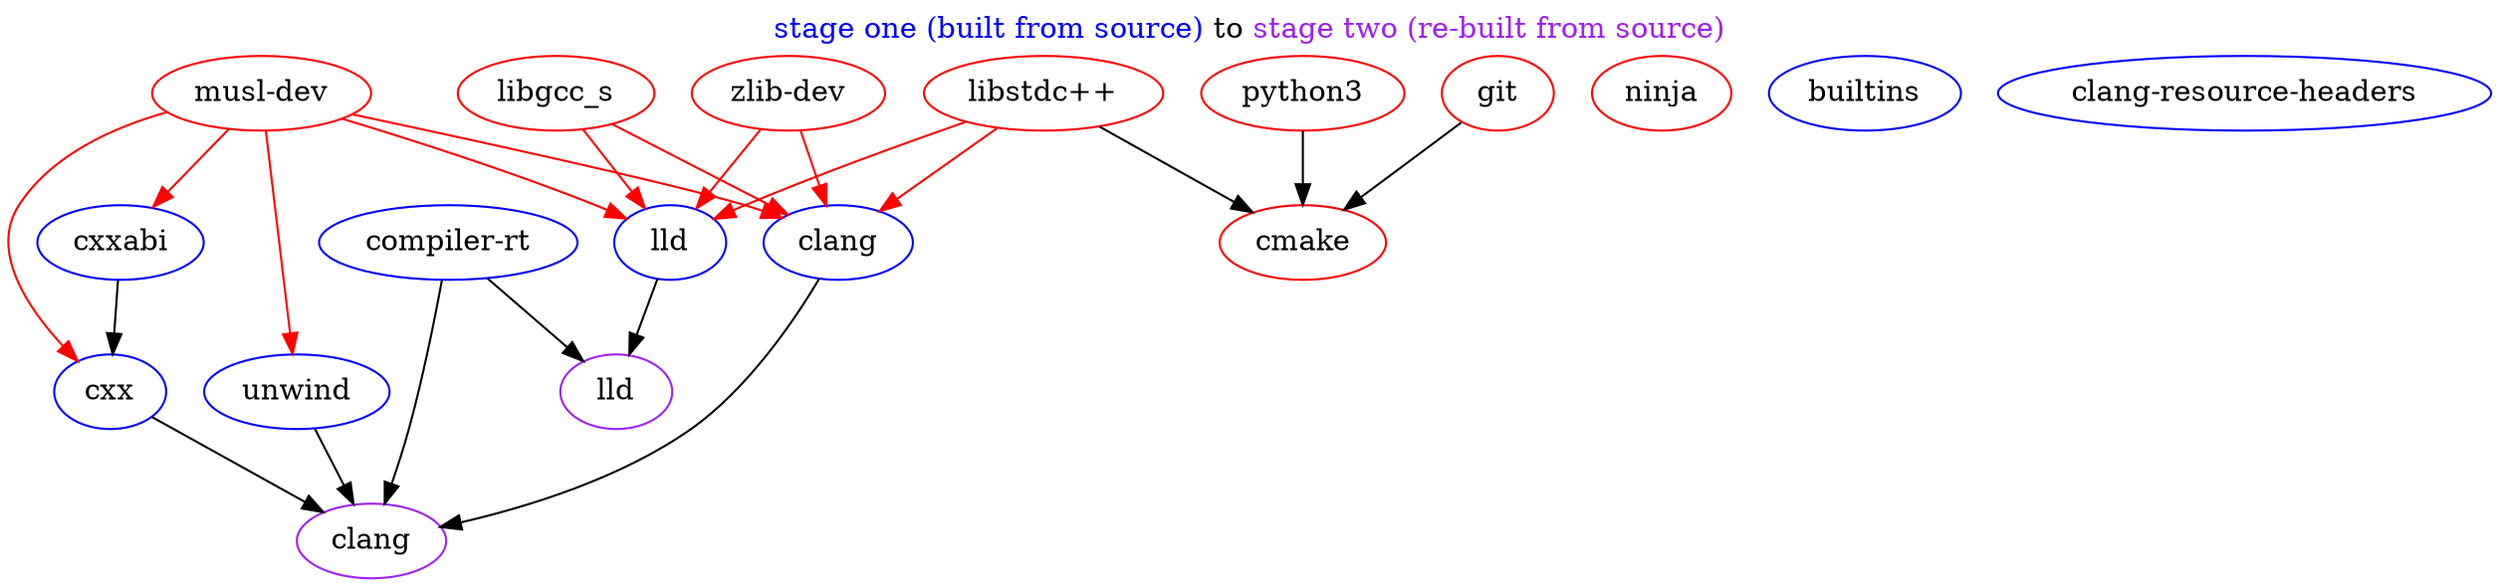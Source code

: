 digraph {
  label=<<FONT COLOR="blue">stage one (built from source) </FONT>to <FONT COLOR="purple">stage two (re-built from source)</FONT>>
  labelloc=t
  // inputs
  stage_zero_musl [label="musl-dev",color=red]
  stage_zero_cmake [label="cmake",color=red]
  stage_zero_ninja [label="ninja",color=red]
  stage_zero_python [label="python3",color=red]
  stage_zero_zlib [label="zlib-dev",color=red]
  stage_zero_git [label="git",color=red]
  stage_zero_stdcxx [label="libstdc++",color=red]
  stage_zero_gcc [label="libgcc_s",color=red]
  stage_one_builtins [label="builtins",color=blue]
  stage_one_rtlib [label="compiler-rt",color=blue]
  stage_one_unwind [label="unwind",color=blue]
  stage_one_cxxabi [label="cxxabi",color=blue]
  stage_one_cxx [label="cxx",color=blue]
  stage_one_clang [label="clang",color=blue]
  stage_one_lld [label="lld",color=blue]
  r [label="clang-resource-headers",color=blue]
  // outputs
  stage_two_clang [label="clang",color=purple]
  stage_two_lld [label="lld",color=purple]
  // dependencies (dependee -> dependent; dependent depends on dependee)
  stage_zero_musl -> stage_one_clang [color=red]
  stage_zero_zlib -> stage_one_clang [color=red]
  stage_zero_stdcxx -> stage_one_clang [color=red]
  stage_zero_gcc -> stage_one_clang [color=red]
  stage_zero_musl -> stage_one_lld [color=red]
  stage_zero_zlib -> stage_one_lld [color=red]
  stage_zero_stdcxx -> stage_one_lld [color=red]
  stage_zero_gcc -> stage_one_lld [color=red]
  stage_zero_python -> stage_zero_cmake
  stage_zero_git -> stage_zero_cmake
  stage_zero_stdcxx -> stage_zero_cmake
  stage_zero_musl -> stage_one_unwind [color=red]
  stage_zero_musl -> stage_one_cxxabi [color=red]
  stage_zero_musl -> stage_one_cxx [color=red]
  stage_one_cxxabi -> stage_one_cxx
  stage_one_clang -> stage_two_clang
  stage_one_lld -> stage_two_lld
  stage_one_unwind -> stage_two_clang
  stage_one_cxx -> stage_two_clang
  stage_one_rtlib -> stage_two_clang
  stage_one_rtlib -> stage_two_lld
}
